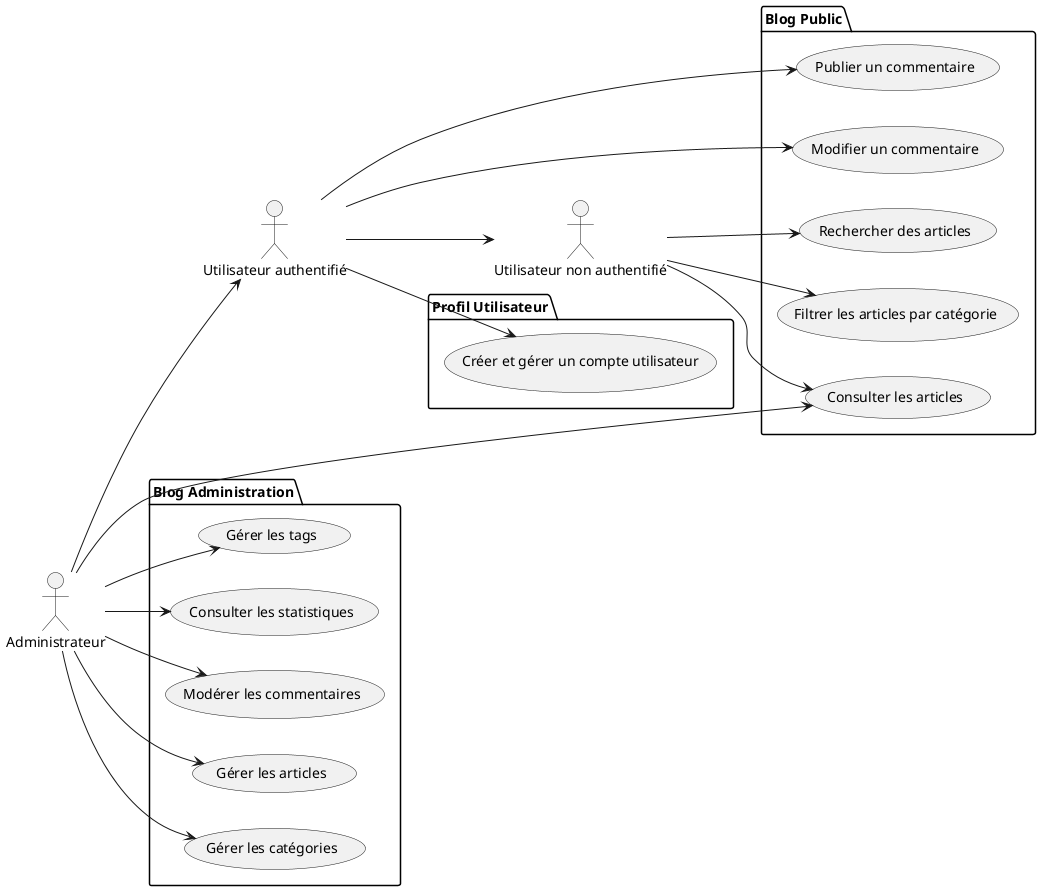 @startuml

left to right direction

actor "Utilisateur non authentifié" as UserNA
actor "Utilisateur authentifié" as UserA
actor "Administrateur" as Admin
UserA --> UserNA
Admin --> UserA

package "Blog Public" as PkgBlogPublic {
    usecase UC1 as "Consulter les articles"
    usecase UC2 as "Rechercher des articles"
    usecase UC3 as "Filtrer les articles par catégorie"
    usecase UC4 as "Publier un commentaire"
    usecase UC5 as "Modifier un commentaire"
}

package "Blog Administration" as PkgBlog {
    usecase UC7 as "Modérer les commentaires"
    usecase UC8 as "Gérer les articles"
    usecase UC10 as "Gérer les catégories"
    usecase UC11 as "Gérer les tags"
    usecase UC9 as "Consulter les statistiques"
}

package "Profil Utilisateur" as PkgProfile {
    usecase UC6 as "Créer et gérer un compte utilisateur"
}

UserNA --> UC1
UserNA --> UC2
UserNA --> UC3

UserA --> UC4
UserA --> UC5
UserA --> UC6

Admin --> UC1
Admin --> UC7
Admin --> UC8
Admin --> UC9
Admin --> UC10
Admin --> UC11

@enduml

